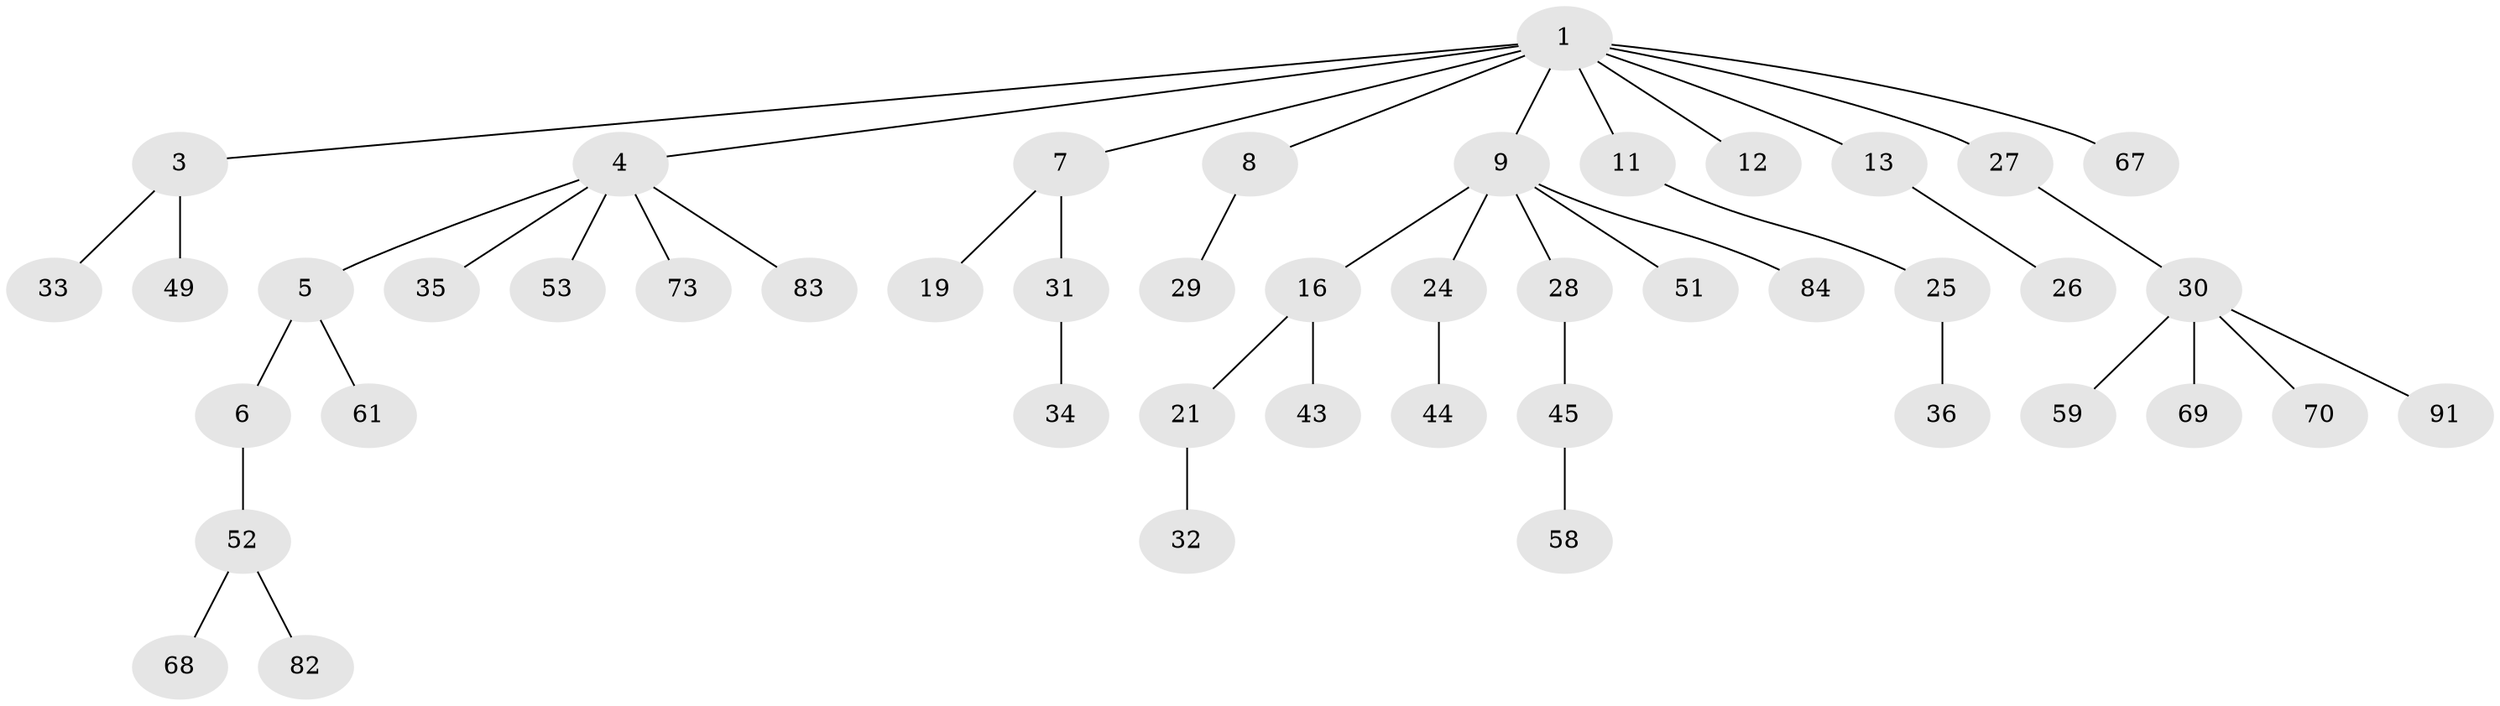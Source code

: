 // original degree distribution, {6: 0.043010752688172046, 4: 0.03225806451612903, 3: 0.15053763440860216, 2: 0.21505376344086022, 1: 0.5268817204301075, 7: 0.010752688172043012, 5: 0.021505376344086023}
// Generated by graph-tools (version 1.1) at 2025/15/03/09/25 04:15:28]
// undirected, 46 vertices, 45 edges
graph export_dot {
graph [start="1"]
  node [color=gray90,style=filled];
  1 [super="+2"];
  3 [super="+10+15"];
  4 [super="+23"];
  5;
  6 [super="+17"];
  7 [super="+14"];
  8 [super="+22+87"];
  9 [super="+20"];
  11;
  12;
  13 [super="+57"];
  16 [super="+60+78+89+90+18"];
  19 [super="+50+92"];
  21 [super="+80+93+42"];
  24 [super="+77"];
  25;
  26;
  27 [super="+39"];
  28;
  29;
  30 [super="+46"];
  31 [super="+41"];
  32;
  33;
  34;
  35 [super="+37"];
  36;
  43 [super="+85"];
  44;
  45;
  49;
  51 [super="+76"];
  52;
  53 [super="+56"];
  58;
  59;
  61;
  67;
  68;
  69;
  70 [super="+79"];
  73;
  82;
  83;
  84;
  91;
  1 -- 8;
  1 -- 9;
  1 -- 12;
  1 -- 27;
  1 -- 67;
  1 -- 3;
  1 -- 4;
  1 -- 7;
  1 -- 11;
  1 -- 13;
  3 -- 33;
  3 -- 49;
  4 -- 5;
  4 -- 83;
  4 -- 35;
  4 -- 53;
  4 -- 73;
  5 -- 6;
  5 -- 61;
  6 -- 52;
  7 -- 31;
  7 -- 19;
  8 -- 29;
  9 -- 16;
  9 -- 28;
  9 -- 51;
  9 -- 84;
  9 -- 24;
  11 -- 25;
  13 -- 26;
  16 -- 43;
  16 -- 21;
  21 -- 32;
  24 -- 44;
  25 -- 36;
  27 -- 30;
  28 -- 45;
  30 -- 59;
  30 -- 69;
  30 -- 70;
  30 -- 91;
  31 -- 34;
  45 -- 58;
  52 -- 68;
  52 -- 82;
}
